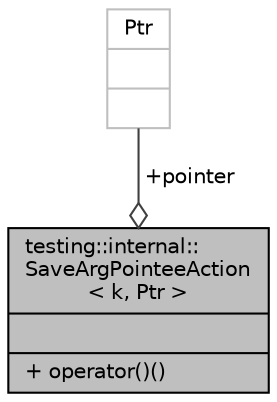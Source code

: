 digraph "testing::internal::SaveArgPointeeAction&lt; k, Ptr &gt;"
{
 // LATEX_PDF_SIZE
  bgcolor="transparent";
  edge [fontname="Helvetica",fontsize="10",labelfontname="Helvetica",labelfontsize="10"];
  node [fontname="Helvetica",fontsize="10",shape=record];
  Node1 [label="{testing::internal::\lSaveArgPointeeAction\l\< k, Ptr \>\n||+ operator()()\l}",height=0.2,width=0.4,color="black", fillcolor="grey75", style="filled", fontcolor="black",tooltip=" "];
  Node2 -> Node1 [color="grey25",fontsize="10",style="solid",label=" +pointer" ,arrowhead="odiamond",fontname="Helvetica"];
  Node2 [label="{Ptr\n||}",height=0.2,width=0.4,color="grey75",tooltip=" "];
}
